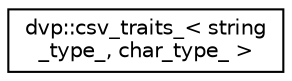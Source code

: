 digraph "Graphical Class Hierarchy"
{
 // LATEX_PDF_SIZE
  edge [fontname="Helvetica",fontsize="10",labelfontname="Helvetica",labelfontsize="10"];
  node [fontname="Helvetica",fontsize="10",shape=record];
  rankdir="LR";
  Node0 [label="dvp::csv_traits_\< string\l_type_, char_type_ \>",height=0.2,width=0.4,color="black", fillcolor="white", style="filled",URL="$structdvp_1_1csv__traits__.html",tooltip=" "];
}
